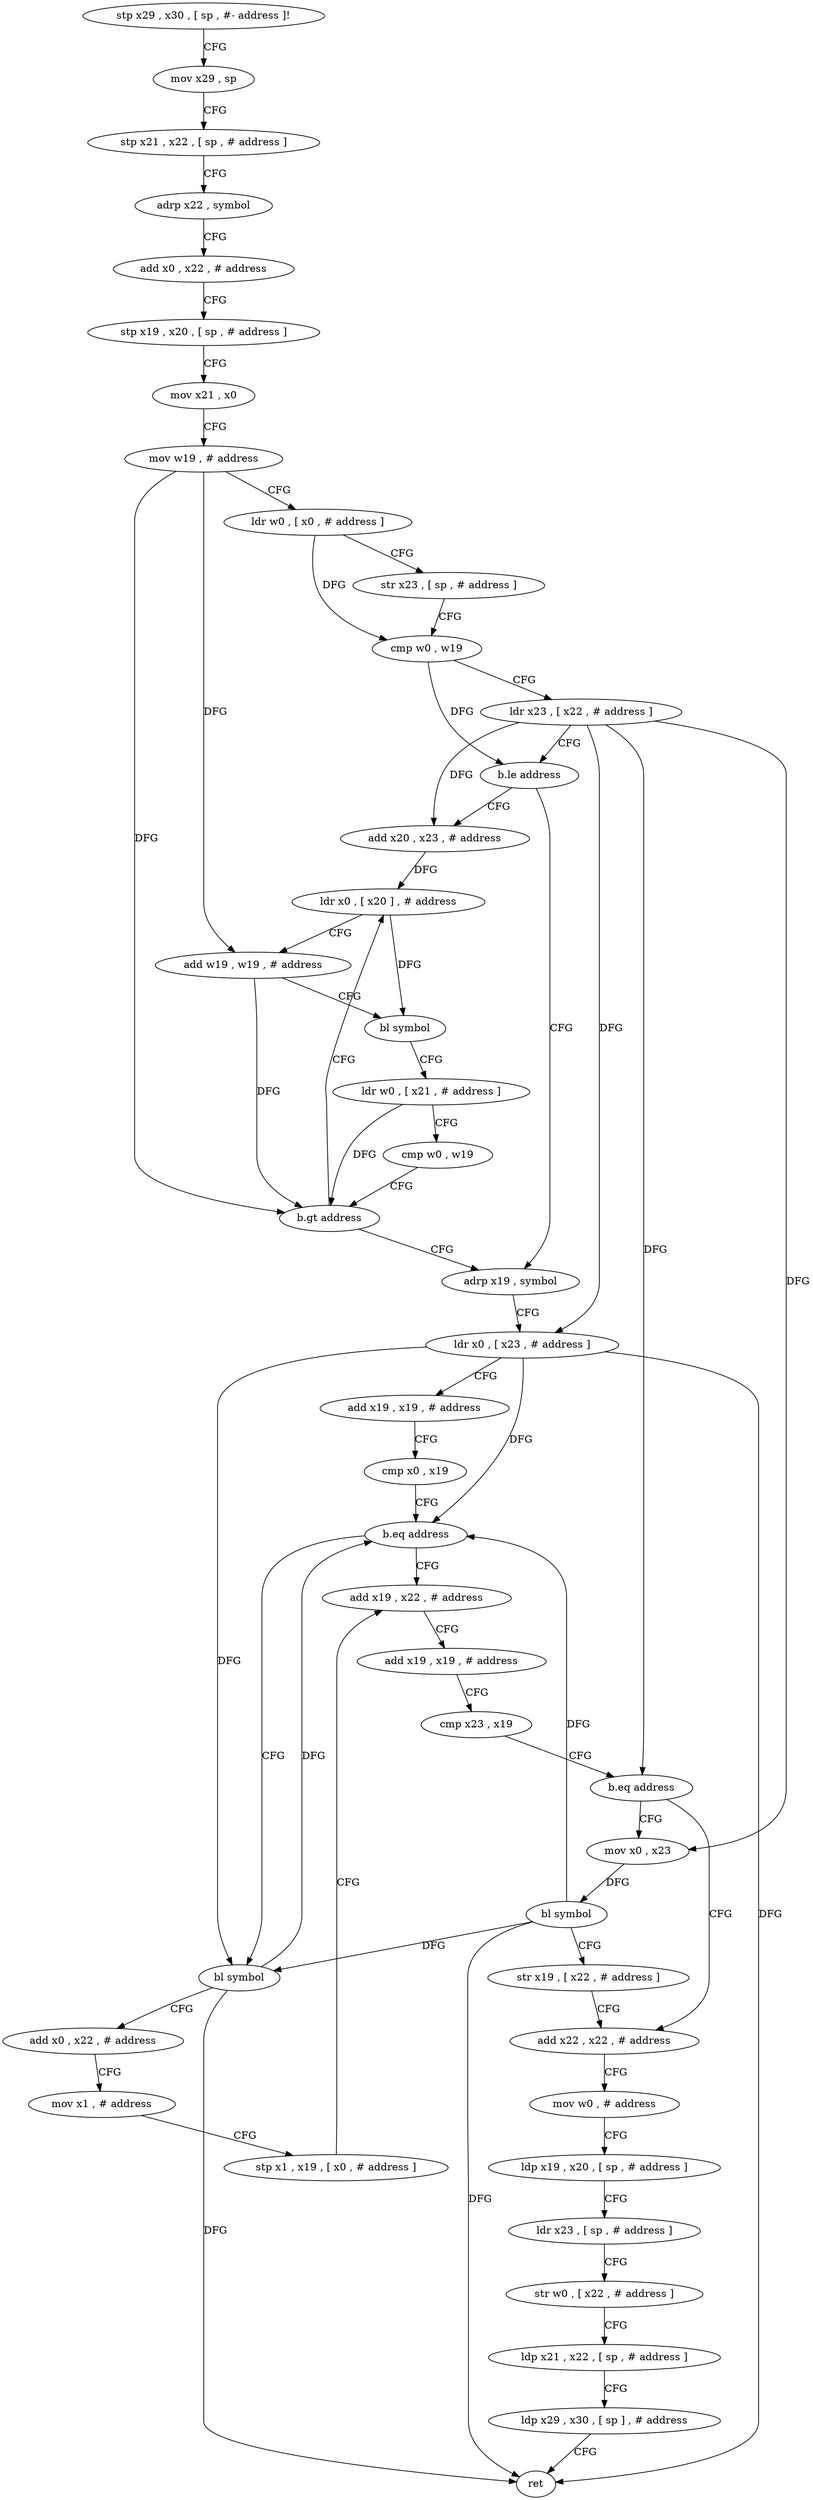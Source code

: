 digraph "func" {
"4211264" [label = "stp x29 , x30 , [ sp , #- address ]!" ]
"4211268" [label = "mov x29 , sp" ]
"4211272" [label = "stp x21 , x22 , [ sp , # address ]" ]
"4211276" [label = "adrp x22 , symbol" ]
"4211280" [label = "add x0 , x22 , # address" ]
"4211284" [label = "stp x19 , x20 , [ sp , # address ]" ]
"4211288" [label = "mov x21 , x0" ]
"4211292" [label = "mov w19 , # address" ]
"4211296" [label = "ldr w0 , [ x0 , # address ]" ]
"4211300" [label = "str x23 , [ sp , # address ]" ]
"4211304" [label = "cmp w0 , w19" ]
"4211308" [label = "ldr x23 , [ x22 , # address ]" ]
"4211312" [label = "b.le address" ]
"4211344" [label = "adrp x19 , symbol" ]
"4211316" [label = "add x20 , x23 , # address" ]
"4211348" [label = "ldr x0 , [ x23 , # address ]" ]
"4211352" [label = "add x19 , x19 , # address" ]
"4211356" [label = "cmp x0 , x19" ]
"4211360" [label = "b.eq address" ]
"4211380" [label = "add x19 , x22 , # address" ]
"4211364" [label = "bl symbol" ]
"4211320" [label = "ldr x0 , [ x20 ] , # address" ]
"4211384" [label = "add x19 , x19 , # address" ]
"4211388" [label = "cmp x23 , x19" ]
"4211392" [label = "b.eq address" ]
"4211408" [label = "add x22 , x22 , # address" ]
"4211396" [label = "mov x0 , x23" ]
"4211368" [label = "add x0 , x22 , # address" ]
"4211372" [label = "mov x1 , # address" ]
"4211376" [label = "stp x1 , x19 , [ x0 , # address ]" ]
"4211324" [label = "add w19 , w19 , # address" ]
"4211328" [label = "bl symbol" ]
"4211332" [label = "ldr w0 , [ x21 , # address ]" ]
"4211336" [label = "cmp w0 , w19" ]
"4211340" [label = "b.gt address" ]
"4211412" [label = "mov w0 , # address" ]
"4211416" [label = "ldp x19 , x20 , [ sp , # address ]" ]
"4211420" [label = "ldr x23 , [ sp , # address ]" ]
"4211424" [label = "str w0 , [ x22 , # address ]" ]
"4211428" [label = "ldp x21 , x22 , [ sp , # address ]" ]
"4211432" [label = "ldp x29 , x30 , [ sp ] , # address" ]
"4211436" [label = "ret" ]
"4211400" [label = "bl symbol" ]
"4211404" [label = "str x19 , [ x22 , # address ]" ]
"4211264" -> "4211268" [ label = "CFG" ]
"4211268" -> "4211272" [ label = "CFG" ]
"4211272" -> "4211276" [ label = "CFG" ]
"4211276" -> "4211280" [ label = "CFG" ]
"4211280" -> "4211284" [ label = "CFG" ]
"4211284" -> "4211288" [ label = "CFG" ]
"4211288" -> "4211292" [ label = "CFG" ]
"4211292" -> "4211296" [ label = "CFG" ]
"4211292" -> "4211324" [ label = "DFG" ]
"4211292" -> "4211340" [ label = "DFG" ]
"4211296" -> "4211300" [ label = "CFG" ]
"4211296" -> "4211304" [ label = "DFG" ]
"4211300" -> "4211304" [ label = "CFG" ]
"4211304" -> "4211308" [ label = "CFG" ]
"4211304" -> "4211312" [ label = "DFG" ]
"4211308" -> "4211312" [ label = "CFG" ]
"4211308" -> "4211348" [ label = "DFG" ]
"4211308" -> "4211316" [ label = "DFG" ]
"4211308" -> "4211392" [ label = "DFG" ]
"4211308" -> "4211396" [ label = "DFG" ]
"4211312" -> "4211344" [ label = "CFG" ]
"4211312" -> "4211316" [ label = "CFG" ]
"4211344" -> "4211348" [ label = "CFG" ]
"4211316" -> "4211320" [ label = "DFG" ]
"4211348" -> "4211352" [ label = "CFG" ]
"4211348" -> "4211360" [ label = "DFG" ]
"4211348" -> "4211364" [ label = "DFG" ]
"4211348" -> "4211436" [ label = "DFG" ]
"4211352" -> "4211356" [ label = "CFG" ]
"4211356" -> "4211360" [ label = "CFG" ]
"4211360" -> "4211380" [ label = "CFG" ]
"4211360" -> "4211364" [ label = "CFG" ]
"4211380" -> "4211384" [ label = "CFG" ]
"4211364" -> "4211368" [ label = "CFG" ]
"4211364" -> "4211360" [ label = "DFG" ]
"4211364" -> "4211436" [ label = "DFG" ]
"4211320" -> "4211324" [ label = "CFG" ]
"4211320" -> "4211328" [ label = "DFG" ]
"4211384" -> "4211388" [ label = "CFG" ]
"4211388" -> "4211392" [ label = "CFG" ]
"4211392" -> "4211408" [ label = "CFG" ]
"4211392" -> "4211396" [ label = "CFG" ]
"4211408" -> "4211412" [ label = "CFG" ]
"4211396" -> "4211400" [ label = "DFG" ]
"4211368" -> "4211372" [ label = "CFG" ]
"4211372" -> "4211376" [ label = "CFG" ]
"4211376" -> "4211380" [ label = "CFG" ]
"4211324" -> "4211328" [ label = "CFG" ]
"4211324" -> "4211340" [ label = "DFG" ]
"4211328" -> "4211332" [ label = "CFG" ]
"4211332" -> "4211336" [ label = "CFG" ]
"4211332" -> "4211340" [ label = "DFG" ]
"4211336" -> "4211340" [ label = "CFG" ]
"4211340" -> "4211320" [ label = "CFG" ]
"4211340" -> "4211344" [ label = "CFG" ]
"4211412" -> "4211416" [ label = "CFG" ]
"4211416" -> "4211420" [ label = "CFG" ]
"4211420" -> "4211424" [ label = "CFG" ]
"4211424" -> "4211428" [ label = "CFG" ]
"4211428" -> "4211432" [ label = "CFG" ]
"4211432" -> "4211436" [ label = "CFG" ]
"4211400" -> "4211404" [ label = "CFG" ]
"4211400" -> "4211360" [ label = "DFG" ]
"4211400" -> "4211364" [ label = "DFG" ]
"4211400" -> "4211436" [ label = "DFG" ]
"4211404" -> "4211408" [ label = "CFG" ]
}

